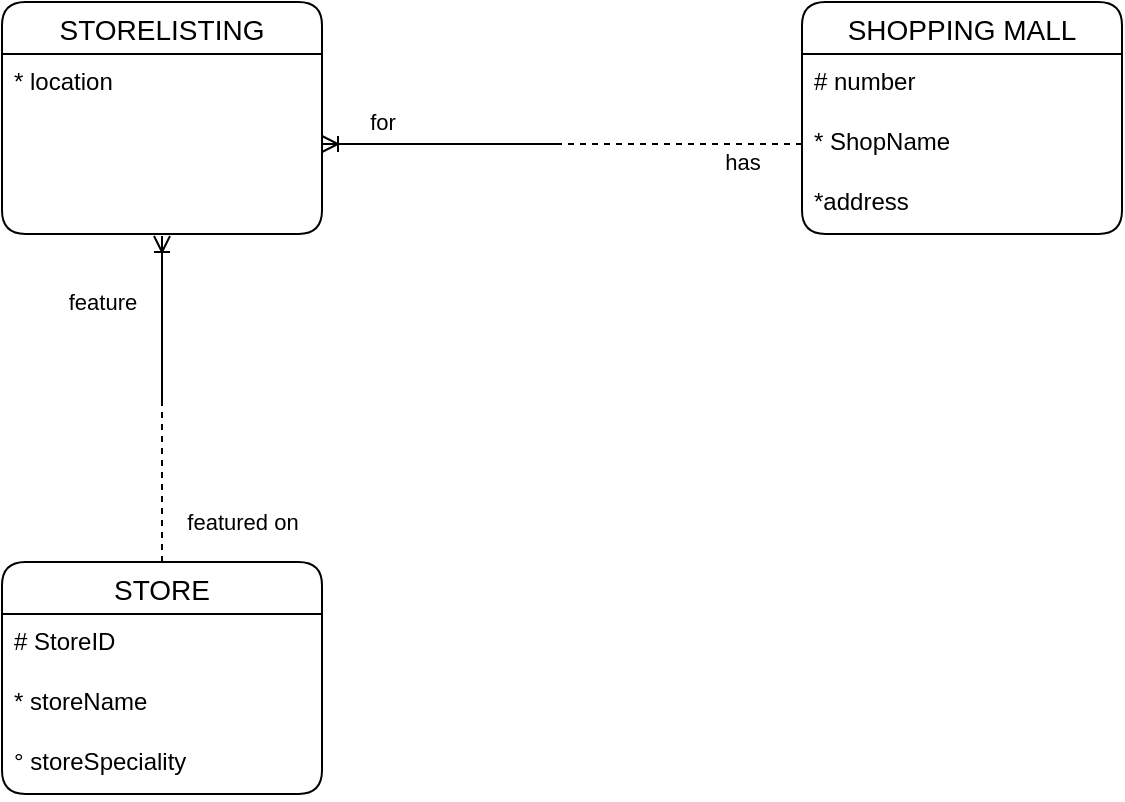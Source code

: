 <mxfile version="15.3.7" type="github" pages="2">
  <diagram id="ye9cG2YyfY8V8A3SF6zT" name="Page-1">
    <mxGraphModel dx="868" dy="433" grid="1" gridSize="10" guides="1" tooltips="1" connect="1" arrows="1" fold="1" page="1" pageScale="1" pageWidth="850" pageHeight="1100" math="0" shadow="0">
      <root>
        <mxCell id="0" />
        <mxCell id="1" parent="0" />
        <mxCell id="_O5VBMtP9F_f6WcSITmZ-3" value="STORELISTING" style="swimlane;fontStyle=0;childLayout=stackLayout;horizontal=1;startSize=26;horizontalStack=0;resizeParent=1;resizeParentMax=0;resizeLast=0;collapsible=1;marginBottom=0;align=center;fontSize=14;rounded=1;" vertex="1" parent="1">
          <mxGeometry x="160" y="120" width="160" height="116" as="geometry" />
        </mxCell>
        <mxCell id="_O5VBMtP9F_f6WcSITmZ-4" value="* location&#xa;" style="text;strokeColor=none;fillColor=none;spacingLeft=4;spacingRight=4;overflow=hidden;rotatable=0;points=[[0,0.5],[1,0.5]];portConstraint=eastwest;fontSize=12;" vertex="1" parent="_O5VBMtP9F_f6WcSITmZ-3">
          <mxGeometry y="26" width="160" height="30" as="geometry" />
        </mxCell>
        <mxCell id="_O5VBMtP9F_f6WcSITmZ-7" value=" " style="text;strokeColor=none;fillColor=none;spacingLeft=4;spacingRight=4;overflow=hidden;rotatable=0;points=[[0,0.5],[1,0.5]];portConstraint=eastwest;fontSize=12;" vertex="1" parent="_O5VBMtP9F_f6WcSITmZ-3">
          <mxGeometry y="56" width="160" height="30" as="geometry" />
        </mxCell>
        <mxCell id="_O5VBMtP9F_f6WcSITmZ-8" value=" " style="text;strokeColor=none;fillColor=none;spacingLeft=4;spacingRight=4;overflow=hidden;rotatable=0;points=[[0,0.5],[1,0.5]];portConstraint=eastwest;fontSize=12;" vertex="1" parent="_O5VBMtP9F_f6WcSITmZ-3">
          <mxGeometry y="86" width="160" height="30" as="geometry" />
        </mxCell>
        <mxCell id="_O5VBMtP9F_f6WcSITmZ-9" value="SHOPPING MALL" style="swimlane;fontStyle=0;childLayout=stackLayout;horizontal=1;startSize=26;horizontalStack=0;resizeParent=1;resizeParentMax=0;resizeLast=0;collapsible=1;marginBottom=0;align=center;fontSize=14;rounded=1;" vertex="1" parent="1">
          <mxGeometry x="560" y="120" width="160" height="116" as="geometry" />
        </mxCell>
        <mxCell id="_O5VBMtP9F_f6WcSITmZ-10" value="# number" style="text;strokeColor=none;fillColor=none;spacingLeft=4;spacingRight=4;overflow=hidden;rotatable=0;points=[[0,0.5],[1,0.5]];portConstraint=eastwest;fontSize=12;" vertex="1" parent="_O5VBMtP9F_f6WcSITmZ-9">
          <mxGeometry y="26" width="160" height="30" as="geometry" />
        </mxCell>
        <mxCell id="_O5VBMtP9F_f6WcSITmZ-11" value="* ShopName" style="text;strokeColor=none;fillColor=none;spacingLeft=4;spacingRight=4;overflow=hidden;rotatable=0;points=[[0,0.5],[1,0.5]];portConstraint=eastwest;fontSize=12;" vertex="1" parent="_O5VBMtP9F_f6WcSITmZ-9">
          <mxGeometry y="56" width="160" height="30" as="geometry" />
        </mxCell>
        <mxCell id="_O5VBMtP9F_f6WcSITmZ-12" value="*address" style="text;strokeColor=none;fillColor=none;spacingLeft=4;spacingRight=4;overflow=hidden;rotatable=0;points=[[0,0.5],[1,0.5]];portConstraint=eastwest;fontSize=12;" vertex="1" parent="_O5VBMtP9F_f6WcSITmZ-9">
          <mxGeometry y="86" width="160" height="30" as="geometry" />
        </mxCell>
        <mxCell id="_O5VBMtP9F_f6WcSITmZ-19" value="featured on" style="edgeStyle=orthogonalEdgeStyle;rounded=0;orthogonalLoop=1;jettySize=auto;html=1;exitX=0.5;exitY=0;exitDx=0;exitDy=0;dashed=1;startArrow=none;startFill=0;endArrow=none;endFill=0;" edge="1" parent="1" source="_O5VBMtP9F_f6WcSITmZ-13">
          <mxGeometry x="-0.5" y="-40" relative="1" as="geometry">
            <mxPoint x="240" y="320" as="targetPoint" />
            <mxPoint as="offset" />
          </mxGeometry>
        </mxCell>
        <mxCell id="_O5VBMtP9F_f6WcSITmZ-13" value="STORE" style="swimlane;fontStyle=0;childLayout=stackLayout;horizontal=1;startSize=26;horizontalStack=0;resizeParent=1;resizeParentMax=0;resizeLast=0;collapsible=1;marginBottom=0;align=center;fontSize=14;rounded=1;" vertex="1" parent="1">
          <mxGeometry x="160" y="400" width="160" height="116" as="geometry" />
        </mxCell>
        <mxCell id="_O5VBMtP9F_f6WcSITmZ-14" value="# StoreID" style="text;strokeColor=none;fillColor=none;spacingLeft=4;spacingRight=4;overflow=hidden;rotatable=0;points=[[0,0.5],[1,0.5]];portConstraint=eastwest;fontSize=12;" vertex="1" parent="_O5VBMtP9F_f6WcSITmZ-13">
          <mxGeometry y="26" width="160" height="30" as="geometry" />
        </mxCell>
        <mxCell id="_O5VBMtP9F_f6WcSITmZ-15" value="* storeName" style="text;strokeColor=none;fillColor=none;spacingLeft=4;spacingRight=4;overflow=hidden;rotatable=0;points=[[0,0.5],[1,0.5]];portConstraint=eastwest;fontSize=12;" vertex="1" parent="_O5VBMtP9F_f6WcSITmZ-13">
          <mxGeometry y="56" width="160" height="30" as="geometry" />
        </mxCell>
        <mxCell id="_O5VBMtP9F_f6WcSITmZ-16" value="° storeSpeciality" style="text;strokeColor=none;fillColor=none;spacingLeft=4;spacingRight=4;overflow=hidden;rotatable=0;points=[[0,0.5],[1,0.5]];portConstraint=eastwest;fontSize=12;" vertex="1" parent="_O5VBMtP9F_f6WcSITmZ-13">
          <mxGeometry y="86" width="160" height="30" as="geometry" />
        </mxCell>
        <mxCell id="_O5VBMtP9F_f6WcSITmZ-17" value="for" style="edgeStyle=orthogonalEdgeStyle;rounded=0;orthogonalLoop=1;jettySize=auto;html=1;exitX=1;exitY=0.5;exitDx=0;exitDy=0;endArrow=none;endFill=0;startArrow=ERoneToMany;startFill=0;" edge="1" parent="1" source="_O5VBMtP9F_f6WcSITmZ-7">
          <mxGeometry x="-0.5" y="11" relative="1" as="geometry">
            <mxPoint x="440" y="191" as="targetPoint" />
            <mxPoint as="offset" />
          </mxGeometry>
        </mxCell>
        <mxCell id="_O5VBMtP9F_f6WcSITmZ-18" value="has" style="edgeStyle=orthogonalEdgeStyle;rounded=0;orthogonalLoop=1;jettySize=auto;html=1;exitX=0;exitY=0.5;exitDx=0;exitDy=0;endArrow=none;endFill=0;dashed=1;" edge="1" parent="1" source="_O5VBMtP9F_f6WcSITmZ-11">
          <mxGeometry x="-0.5" y="9" relative="1" as="geometry">
            <mxPoint x="440" y="191" as="targetPoint" />
            <mxPoint as="offset" />
          </mxGeometry>
        </mxCell>
        <mxCell id="_O5VBMtP9F_f6WcSITmZ-20" value="feature" style="edgeStyle=orthogonalEdgeStyle;rounded=0;orthogonalLoop=1;jettySize=auto;html=1;exitX=0.5;exitY=1.033;exitDx=0;exitDy=0;endArrow=none;endFill=0;startArrow=ERoneToMany;startFill=0;exitPerimeter=0;" edge="1" parent="1" source="_O5VBMtP9F_f6WcSITmZ-8">
          <mxGeometry x="-0.205" y="-30" relative="1" as="geometry">
            <mxPoint x="240" y="320" as="targetPoint" />
            <mxPoint x="220" y="290" as="sourcePoint" />
            <mxPoint as="offset" />
          </mxGeometry>
        </mxCell>
      </root>
    </mxGraphModel>
  </diagram>
  <diagram id="Wn7hji8LLm7DuGtnWpjQ" name="Page-2">
    <mxGraphModel dx="868" dy="433" grid="1" gridSize="10" guides="1" tooltips="1" connect="1" arrows="1" fold="1" page="1" pageScale="1" pageWidth="850" pageHeight="1100" math="0" shadow="0">
      <root>
        <mxCell id="yeEscF2Nub-rfyjeiv5A-0" />
        <mxCell id="yeEscF2Nub-rfyjeiv5A-1" parent="yeEscF2Nub-rfyjeiv5A-0" />
      </root>
    </mxGraphModel>
  </diagram>
</mxfile>
